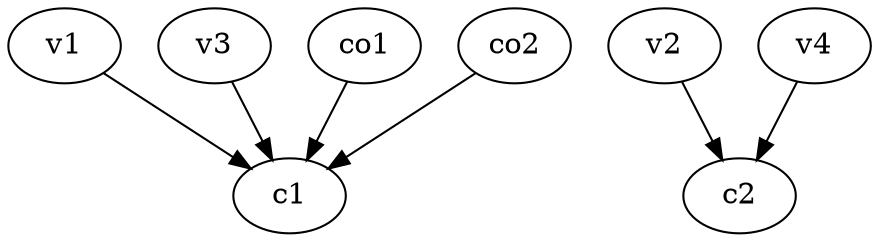 strict digraph  {
c1;
c2;
v1;
v2;
v3;
v4;
co1;
co2;
v1 -> c1  [weight=1];
v2 -> c2  [weight=1];
v3 -> c1  [weight=1];
v4 -> c2  [weight=1];
co1 -> c1  [weight=1];
co2 -> c1  [weight=1];
}
